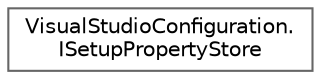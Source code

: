 digraph "Graphical Class Hierarchy"
{
 // LATEX_PDF_SIZE
  bgcolor="transparent";
  edge [fontname=Helvetica,fontsize=10,labelfontname=Helvetica,labelfontsize=10];
  node [fontname=Helvetica,fontsize=10,shape=box,height=0.2,width=0.4];
  rankdir="LR";
  Node0 [id="Node000000",label="VisualStudioConfiguration.\lISetupPropertyStore",height=0.2,width=0.4,color="grey40", fillcolor="white", style="filled",URL="$interface_visual_studio_configuration_1_1_i_setup_property_store.html",tooltip=" "];
}
